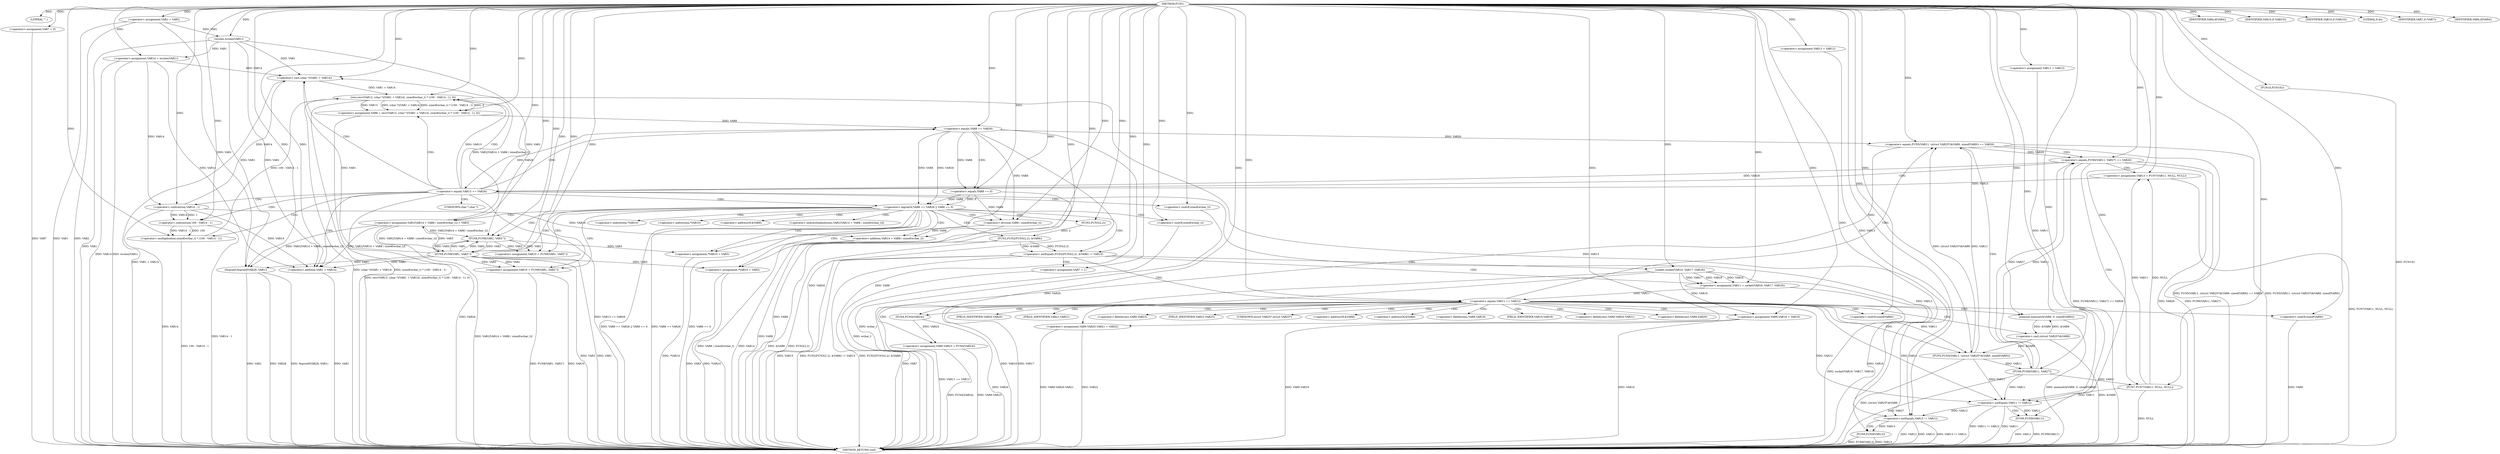 digraph FUN1 {  
"1000100" [label = "(METHOD,FUN1)" ]
"1000304" [label = "(METHOD_RETURN,void)" ]
"1000103" [label = "(LITERAL,\"\",)" ]
"1000104" [label = "(<operator>.assignment,VAR1 = VAR2)" ]
"1000108" [label = "(IDENTIFIER,VAR4,if(VAR4))" ]
"1000113" [label = "(<operator>.assignment,VAR7 = 0)" ]
"1000120" [label = "(<operator>.assignment,VAR11 = VAR12)" ]
"1000124" [label = "(<operator>.assignment,VAR13 = VAR12)" ]
"1000128" [label = "(<operator>.assignment,VAR14 = wcslen(VAR1))" ]
"1000130" [label = "(wcslen,wcslen(VAR1))" ]
"1000135" [label = "(<operator>.notEquals,FUN2(FUN3(2,2), &VAR6) != VAR15)" ]
"1000136" [label = "(FUN2,FUN2(FUN3(2,2), &VAR6))" ]
"1000137" [label = "(FUN3,FUN3(2,2))" ]
"1000145" [label = "(<operator>.assignment,VAR7 = 1)" ]
"1000148" [label = "(<operator>.assignment,VAR11 = socket(VAR16, VAR17, VAR18))" ]
"1000150" [label = "(socket,socket(VAR16, VAR17, VAR18))" ]
"1000155" [label = "(<operator>.equals,VAR11 == VAR12)" ]
"1000160" [label = "(memset,memset(&VAR9, 0, sizeof(VAR9)))" ]
"1000164" [label = "(<operator>.sizeOf,sizeof(VAR9))" ]
"1000166" [label = "(<operator>.assignment,VAR9.VAR19 = VAR16)" ]
"1000171" [label = "(<operator>.assignment,VAR9.VAR20.VAR21 = VAR22)" ]
"1000178" [label = "(<operator>.assignment,VAR9.VAR23 = FUN4(VAR24))" ]
"1000182" [label = "(FUN4,FUN4(VAR24))" ]
"1000185" [label = "(<operator>.equals,FUN5(VAR11, (struct VAR25*)&VAR9, sizeof(VAR9)) == VAR26)" ]
"1000186" [label = "(FUN5,FUN5(VAR11, (struct VAR25*)&VAR9, sizeof(VAR9)))" ]
"1000188" [label = "(<operator>.cast,(struct VAR25*)&VAR9)" ]
"1000192" [label = "(<operator>.sizeOf,sizeof(VAR9))" ]
"1000198" [label = "(<operator>.equals,FUN6(VAR11, VAR27) == VAR26)" ]
"1000199" [label = "(FUN6,FUN6(VAR11, VAR27))" ]
"1000205" [label = "(<operator>.assignment,VAR13 = FUN7(VAR11, NULL, NULL))" ]
"1000207" [label = "(FUN7,FUN7(VAR11, NULL, NULL))" ]
"1000212" [label = "(<operator>.equals,VAR13 == VAR26)" ]
"1000217" [label = "(<operator>.assignment,VAR8 = recv(VAR13, (char *)(VAR1 + VAR14), sizeof(wchar_t) * (100 - VAR14 - 1), 0))" ]
"1000219" [label = "(recv,recv(VAR13, (char *)(VAR1 + VAR14), sizeof(wchar_t) * (100 - VAR14 - 1), 0))" ]
"1000221" [label = "(<operator>.cast,(char *)(VAR1 + VAR14))" ]
"1000223" [label = "(<operator>.addition,VAR1 + VAR14)" ]
"1000226" [label = "(<operator>.multiplication,sizeof(wchar_t) * (100 - VAR14 - 1))" ]
"1000227" [label = "(<operator>.sizeOf,sizeof(wchar_t))" ]
"1000229" [label = "(<operator>.subtraction,100 - VAR14 - 1)" ]
"1000231" [label = "(<operator>.subtraction,VAR14 - 1)" ]
"1000236" [label = "(<operator>.logicalOr,VAR8 == VAR26 || VAR8 == 0)" ]
"1000237" [label = "(<operator>.equals,VAR8 == VAR26)" ]
"1000240" [label = "(<operator>.equals,VAR8 == 0)" ]
"1000245" [label = "(<operator>.assignment,VAR1[VAR14 + VAR8 / sizeof(wchar_t)] = VAR3)" ]
"1000248" [label = "(<operator>.addition,VAR14 + VAR8 / sizeof(wchar_t))" ]
"1000250" [label = "(<operator>.division,VAR8 / sizeof(wchar_t))" ]
"1000252" [label = "(<operator>.sizeOf,sizeof(wchar_t))" ]
"1000255" [label = "(<operator>.assignment,VAR10 = FUN8(VAR1, VAR3''))" ]
"1000257" [label = "(FUN8,FUN8(VAR1, VAR3''))" ]
"1000261" [label = "(IDENTIFIER,VAR10,if (VAR10))" ]
"1000263" [label = "(<operator>.assignment,*VAR10 = VAR3)" ]
"1000267" [label = "(<operator>.assignment,VAR10 = FUN8(VAR1, VAR3''))" ]
"1000269" [label = "(FUN8,FUN8(VAR1, VAR3''))" ]
"1000273" [label = "(IDENTIFIER,VAR10,if (VAR10))" ]
"1000275" [label = "(<operator>.assignment,*VAR10 = VAR3)" ]
"1000279" [label = "(LITERAL,0,do)" ]
"1000281" [label = "(<operator>.notEquals,VAR11 != VAR12)" ]
"1000285" [label = "(FUN9,FUN9(VAR11))" ]
"1000288" [label = "(<operator>.notEquals,VAR13 != VAR12)" ]
"1000292" [label = "(FUN9,FUN9(VAR13))" ]
"1000295" [label = "(IDENTIFIER,VAR7,if (VAR7))" ]
"1000297" [label = "(FUN10,FUN10())" ]
"1000299" [label = "(IDENTIFIER,VAR4,if(VAR4))" ]
"1000301" [label = "(fwprintf,fwprintf(VAR28, VAR1))" ]
"1000140" [label = "(<operator>.addressOf,&VAR6)" ]
"1000161" [label = "(<operator>.addressOf,&VAR9)" ]
"1000167" [label = "(<operator>.fieldAccess,VAR9.VAR19)" ]
"1000169" [label = "(FIELD_IDENTIFIER,VAR19,VAR19)" ]
"1000172" [label = "(<operator>.fieldAccess,VAR9.VAR20.VAR21)" ]
"1000173" [label = "(<operator>.fieldAccess,VAR9.VAR20)" ]
"1000175" [label = "(FIELD_IDENTIFIER,VAR20,VAR20)" ]
"1000176" [label = "(FIELD_IDENTIFIER,VAR21,VAR21)" ]
"1000179" [label = "(<operator>.fieldAccess,VAR9.VAR23)" ]
"1000181" [label = "(FIELD_IDENTIFIER,VAR23,VAR23)" ]
"1000189" [label = "(UNKNOWN,struct VAR25*,struct VAR25*)" ]
"1000190" [label = "(<operator>.addressOf,&VAR9)" ]
"1000222" [label = "(UNKNOWN,char *,char *)" ]
"1000246" [label = "(<operator>.indirectIndexAccess,VAR1[VAR14 + VAR8 / sizeof(wchar_t)])" ]
"1000264" [label = "(<operator>.indirection,*VAR10)" ]
"1000276" [label = "(<operator>.indirection,*VAR10)" ]
  "1000185" -> "1000304"  [ label = "DDG: FUN5(VAR11, (struct VAR25*)&VAR9, sizeof(VAR9)) == VAR26"] 
  "1000292" -> "1000304"  [ label = "DDG: VAR13"] 
  "1000301" -> "1000304"  [ label = "DDG: fwprintf(VAR28, VAR1)"] 
  "1000275" -> "1000304"  [ label = "DDG: *VAR10"] 
  "1000178" -> "1000304"  [ label = "DDG: FUN4(VAR24)"] 
  "1000186" -> "1000304"  [ label = "DDG: (struct VAR25*)&VAR9"] 
  "1000128" -> "1000304"  [ label = "DDG: wcslen(VAR1)"] 
  "1000285" -> "1000304"  [ label = "DDG: VAR11"] 
  "1000185" -> "1000304"  [ label = "DDG: FUN5(VAR11, (struct VAR25*)&VAR9, sizeof(VAR9))"] 
  "1000171" -> "1000304"  [ label = "DDG: VAR9.VAR20.VAR21"] 
  "1000135" -> "1000304"  [ label = "DDG: VAR15"] 
  "1000219" -> "1000304"  [ label = "DDG: (char *)(VAR1 + VAR14)"] 
  "1000250" -> "1000304"  [ label = "DDG: VAR8"] 
  "1000185" -> "1000304"  [ label = "DDG: VAR26"] 
  "1000199" -> "1000304"  [ label = "DDG: VAR27"] 
  "1000292" -> "1000304"  [ label = "DDG: FUN9(VAR13)"] 
  "1000221" -> "1000304"  [ label = "DDG: VAR1 + VAR14"] 
  "1000236" -> "1000304"  [ label = "DDG: VAR8 == VAR26"] 
  "1000207" -> "1000304"  [ label = "DDG: NULL"] 
  "1000285" -> "1000304"  [ label = "DDG: FUN9(VAR11)"] 
  "1000281" -> "1000304"  [ label = "DDG: VAR11"] 
  "1000236" -> "1000304"  [ label = "DDG: VAR8 == VAR26 || VAR8 == 0"] 
  "1000150" -> "1000304"  [ label = "DDG: VAR16"] 
  "1000237" -> "1000304"  [ label = "DDG: VAR26"] 
  "1000252" -> "1000304"  [ label = "DDG: wchar_t"] 
  "1000288" -> "1000304"  [ label = "DDG: VAR12"] 
  "1000188" -> "1000304"  [ label = "DDG: &VAR9"] 
  "1000178" -> "1000304"  [ label = "DDG: VAR9.VAR23"] 
  "1000301" -> "1000304"  [ label = "DDG: VAR1"] 
  "1000104" -> "1000304"  [ label = "DDG: VAR1"] 
  "1000219" -> "1000304"  [ label = "DDG: sizeof(wchar_t) * (100 - VAR14 - 1)"] 
  "1000217" -> "1000304"  [ label = "DDG: recv(VAR13, (char *)(VAR1 + VAR14), sizeof(wchar_t) * (100 - VAR14 - 1), 0)"] 
  "1000236" -> "1000304"  [ label = "DDG: VAR8 == 0"] 
  "1000160" -> "1000304"  [ label = "DDG: memset(&VAR9, 0, sizeof(VAR9))"] 
  "1000227" -> "1000304"  [ label = "DDG: wchar_t"] 
  "1000212" -> "1000304"  [ label = "DDG: VAR26"] 
  "1000237" -> "1000304"  [ label = "DDG: VAR8"] 
  "1000113" -> "1000304"  [ label = "DDG: VAR7"] 
  "1000136" -> "1000304"  [ label = "DDG: &VAR6"] 
  "1000150" -> "1000304"  [ label = "DDG: VAR17"] 
  "1000267" -> "1000304"  [ label = "DDG: FUN8(VAR1, VAR3'')"] 
  "1000267" -> "1000304"  [ label = "DDG: VAR10"] 
  "1000226" -> "1000304"  [ label = "DDG: 100 - VAR14 - 1"] 
  "1000128" -> "1000304"  [ label = "DDG: VAR14"] 
  "1000155" -> "1000304"  [ label = "DDG: VAR11 == VAR12"] 
  "1000166" -> "1000304"  [ label = "DDG: VAR9.VAR19"] 
  "1000288" -> "1000304"  [ label = "DDG: VAR13"] 
  "1000263" -> "1000304"  [ label = "DDG: *VAR10"] 
  "1000205" -> "1000304"  [ label = "DDG: FUN7(VAR11, NULL, NULL)"] 
  "1000150" -> "1000304"  [ label = "DDG: VAR18"] 
  "1000301" -> "1000304"  [ label = "DDG: VAR28"] 
  "1000229" -> "1000304"  [ label = "DDG: VAR14 - 1"] 
  "1000275" -> "1000304"  [ label = "DDG: VAR3"] 
  "1000212" -> "1000304"  [ label = "DDG: VAR13 == VAR26"] 
  "1000297" -> "1000304"  [ label = "DDG: FUN10()"] 
  "1000198" -> "1000304"  [ label = "DDG: FUN6(VAR11, VAR27)"] 
  "1000231" -> "1000304"  [ label = "DDG: VAR14"] 
  "1000135" -> "1000304"  [ label = "DDG: FUN2(FUN3(2,2), &VAR6) != VAR15"] 
  "1000192" -> "1000304"  [ label = "DDG: VAR9"] 
  "1000281" -> "1000304"  [ label = "DDG: VAR11 != VAR12"] 
  "1000135" -> "1000304"  [ label = "DDG: FUN2(FUN3(2,2), &VAR6)"] 
  "1000288" -> "1000304"  [ label = "DDG: VAR13 != VAR12"] 
  "1000171" -> "1000304"  [ label = "DDG: VAR22"] 
  "1000166" -> "1000304"  [ label = "DDG: VAR16"] 
  "1000269" -> "1000304"  [ label = "DDG: VAR1"] 
  "1000148" -> "1000304"  [ label = "DDG: socket(VAR16, VAR17, VAR18)"] 
  "1000248" -> "1000304"  [ label = "DDG: VAR8 / sizeof(wchar_t)"] 
  "1000245" -> "1000304"  [ label = "DDG: VAR1[VAR14 + VAR8 / sizeof(wchar_t)]"] 
  "1000145" -> "1000304"  [ label = "DDG: VAR7"] 
  "1000240" -> "1000304"  [ label = "DDG: VAR8"] 
  "1000269" -> "1000304"  [ label = "DDG: VAR3"] 
  "1000182" -> "1000304"  [ label = "DDG: VAR24"] 
  "1000136" -> "1000304"  [ label = "DDG: FUN3(2,2)"] 
  "1000104" -> "1000304"  [ label = "DDG: VAR2"] 
  "1000248" -> "1000304"  [ label = "DDG: VAR14"] 
  "1000223" -> "1000304"  [ label = "DDG: VAR1"] 
  "1000198" -> "1000304"  [ label = "DDG: FUN6(VAR11, VAR27) == VAR26"] 
  "1000130" -> "1000304"  [ label = "DDG: VAR1"] 
  "1000198" -> "1000304"  [ label = "DDG: VAR26"] 
  "1000100" -> "1000103"  [ label = "DDG: "] 
  "1000100" -> "1000104"  [ label = "DDG: "] 
  "1000100" -> "1000108"  [ label = "DDG: "] 
  "1000100" -> "1000113"  [ label = "DDG: "] 
  "1000100" -> "1000120"  [ label = "DDG: "] 
  "1000100" -> "1000124"  [ label = "DDG: "] 
  "1000130" -> "1000128"  [ label = "DDG: VAR1"] 
  "1000100" -> "1000128"  [ label = "DDG: "] 
  "1000104" -> "1000130"  [ label = "DDG: VAR1"] 
  "1000100" -> "1000130"  [ label = "DDG: "] 
  "1000136" -> "1000135"  [ label = "DDG: FUN3(2,2)"] 
  "1000136" -> "1000135"  [ label = "DDG: &VAR6"] 
  "1000137" -> "1000136"  [ label = "DDG: 2"] 
  "1000100" -> "1000137"  [ label = "DDG: "] 
  "1000100" -> "1000135"  [ label = "DDG: "] 
  "1000100" -> "1000145"  [ label = "DDG: "] 
  "1000150" -> "1000148"  [ label = "DDG: VAR16"] 
  "1000150" -> "1000148"  [ label = "DDG: VAR17"] 
  "1000150" -> "1000148"  [ label = "DDG: VAR18"] 
  "1000100" -> "1000148"  [ label = "DDG: "] 
  "1000100" -> "1000150"  [ label = "DDG: "] 
  "1000148" -> "1000155"  [ label = "DDG: VAR11"] 
  "1000100" -> "1000155"  [ label = "DDG: "] 
  "1000188" -> "1000160"  [ label = "DDG: &VAR9"] 
  "1000100" -> "1000160"  [ label = "DDG: "] 
  "1000100" -> "1000164"  [ label = "DDG: "] 
  "1000150" -> "1000166"  [ label = "DDG: VAR16"] 
  "1000100" -> "1000166"  [ label = "DDG: "] 
  "1000100" -> "1000171"  [ label = "DDG: "] 
  "1000182" -> "1000178"  [ label = "DDG: VAR24"] 
  "1000100" -> "1000182"  [ label = "DDG: "] 
  "1000186" -> "1000185"  [ label = "DDG: VAR11"] 
  "1000186" -> "1000185"  [ label = "DDG: (struct VAR25*)&VAR9"] 
  "1000155" -> "1000186"  [ label = "DDG: VAR11"] 
  "1000100" -> "1000186"  [ label = "DDG: "] 
  "1000188" -> "1000186"  [ label = "DDG: &VAR9"] 
  "1000160" -> "1000188"  [ label = "DDG: &VAR9"] 
  "1000100" -> "1000192"  [ label = "DDG: "] 
  "1000237" -> "1000185"  [ label = "DDG: VAR26"] 
  "1000100" -> "1000185"  [ label = "DDG: "] 
  "1000199" -> "1000198"  [ label = "DDG: VAR11"] 
  "1000199" -> "1000198"  [ label = "DDG: VAR27"] 
  "1000186" -> "1000199"  [ label = "DDG: VAR11"] 
  "1000100" -> "1000199"  [ label = "DDG: "] 
  "1000185" -> "1000198"  [ label = "DDG: VAR26"] 
  "1000100" -> "1000198"  [ label = "DDG: "] 
  "1000207" -> "1000205"  [ label = "DDG: VAR11"] 
  "1000207" -> "1000205"  [ label = "DDG: NULL"] 
  "1000100" -> "1000205"  [ label = "DDG: "] 
  "1000199" -> "1000207"  [ label = "DDG: VAR11"] 
  "1000100" -> "1000207"  [ label = "DDG: "] 
  "1000205" -> "1000212"  [ label = "DDG: VAR13"] 
  "1000100" -> "1000212"  [ label = "DDG: "] 
  "1000198" -> "1000212"  [ label = "DDG: VAR26"] 
  "1000219" -> "1000217"  [ label = "DDG: VAR13"] 
  "1000219" -> "1000217"  [ label = "DDG: (char *)(VAR1 + VAR14)"] 
  "1000219" -> "1000217"  [ label = "DDG: sizeof(wchar_t) * (100 - VAR14 - 1)"] 
  "1000219" -> "1000217"  [ label = "DDG: 0"] 
  "1000100" -> "1000217"  [ label = "DDG: "] 
  "1000212" -> "1000219"  [ label = "DDG: VAR13"] 
  "1000100" -> "1000219"  [ label = "DDG: "] 
  "1000221" -> "1000219"  [ label = "DDG: VAR1 + VAR14"] 
  "1000269" -> "1000221"  [ label = "DDG: VAR1"] 
  "1000245" -> "1000221"  [ label = "DDG: VAR1[VAR14 + VAR8 / sizeof(wchar_t)]"] 
  "1000130" -> "1000221"  [ label = "DDG: VAR1"] 
  "1000100" -> "1000221"  [ label = "DDG: "] 
  "1000128" -> "1000221"  [ label = "DDG: VAR14"] 
  "1000231" -> "1000221"  [ label = "DDG: VAR14"] 
  "1000269" -> "1000223"  [ label = "DDG: VAR1"] 
  "1000245" -> "1000223"  [ label = "DDG: VAR1[VAR14 + VAR8 / sizeof(wchar_t)]"] 
  "1000130" -> "1000223"  [ label = "DDG: VAR1"] 
  "1000100" -> "1000223"  [ label = "DDG: "] 
  "1000128" -> "1000223"  [ label = "DDG: VAR14"] 
  "1000231" -> "1000223"  [ label = "DDG: VAR14"] 
  "1000226" -> "1000219"  [ label = "DDG: 100 - VAR14 - 1"] 
  "1000100" -> "1000226"  [ label = "DDG: "] 
  "1000100" -> "1000227"  [ label = "DDG: "] 
  "1000229" -> "1000226"  [ label = "DDG: 100"] 
  "1000229" -> "1000226"  [ label = "DDG: VAR14 - 1"] 
  "1000100" -> "1000229"  [ label = "DDG: "] 
  "1000231" -> "1000229"  [ label = "DDG: VAR14"] 
  "1000231" -> "1000229"  [ label = "DDG: 1"] 
  "1000100" -> "1000231"  [ label = "DDG: "] 
  "1000128" -> "1000231"  [ label = "DDG: VAR14"] 
  "1000237" -> "1000236"  [ label = "DDG: VAR8"] 
  "1000237" -> "1000236"  [ label = "DDG: VAR26"] 
  "1000217" -> "1000237"  [ label = "DDG: VAR8"] 
  "1000100" -> "1000237"  [ label = "DDG: "] 
  "1000212" -> "1000237"  [ label = "DDG: VAR26"] 
  "1000240" -> "1000236"  [ label = "DDG: VAR8"] 
  "1000240" -> "1000236"  [ label = "DDG: 0"] 
  "1000237" -> "1000240"  [ label = "DDG: VAR8"] 
  "1000100" -> "1000240"  [ label = "DDG: "] 
  "1000269" -> "1000245"  [ label = "DDG: VAR3"] 
  "1000100" -> "1000245"  [ label = "DDG: "] 
  "1000231" -> "1000248"  [ label = "DDG: VAR14"] 
  "1000100" -> "1000248"  [ label = "DDG: "] 
  "1000250" -> "1000248"  [ label = "DDG: VAR8"] 
  "1000237" -> "1000250"  [ label = "DDG: VAR8"] 
  "1000240" -> "1000250"  [ label = "DDG: VAR8"] 
  "1000100" -> "1000250"  [ label = "DDG: "] 
  "1000100" -> "1000252"  [ label = "DDG: "] 
  "1000257" -> "1000255"  [ label = "DDG: VAR1"] 
  "1000257" -> "1000255"  [ label = "DDG: VAR3"] 
  "1000100" -> "1000255"  [ label = "DDG: "] 
  "1000245" -> "1000257"  [ label = "DDG: VAR1[VAR14 + VAR8 / sizeof(wchar_t)]"] 
  "1000100" -> "1000257"  [ label = "DDG: "] 
  "1000269" -> "1000257"  [ label = "DDG: VAR1"] 
  "1000130" -> "1000257"  [ label = "DDG: VAR1"] 
  "1000269" -> "1000257"  [ label = "DDG: VAR3"] 
  "1000100" -> "1000261"  [ label = "DDG: "] 
  "1000257" -> "1000263"  [ label = "DDG: VAR3"] 
  "1000100" -> "1000263"  [ label = "DDG: "] 
  "1000269" -> "1000267"  [ label = "DDG: VAR1"] 
  "1000269" -> "1000267"  [ label = "DDG: VAR3"] 
  "1000100" -> "1000267"  [ label = "DDG: "] 
  "1000257" -> "1000269"  [ label = "DDG: VAR1"] 
  "1000245" -> "1000269"  [ label = "DDG: VAR1[VAR14 + VAR8 / sizeof(wchar_t)]"] 
  "1000100" -> "1000269"  [ label = "DDG: "] 
  "1000257" -> "1000269"  [ label = "DDG: VAR3"] 
  "1000100" -> "1000273"  [ label = "DDG: "] 
  "1000269" -> "1000275"  [ label = "DDG: VAR3"] 
  "1000100" -> "1000275"  [ label = "DDG: "] 
  "1000100" -> "1000279"  [ label = "DDG: "] 
  "1000186" -> "1000281"  [ label = "DDG: VAR11"] 
  "1000199" -> "1000281"  [ label = "DDG: VAR11"] 
  "1000120" -> "1000281"  [ label = "DDG: VAR11"] 
  "1000207" -> "1000281"  [ label = "DDG: VAR11"] 
  "1000155" -> "1000281"  [ label = "DDG: VAR11"] 
  "1000100" -> "1000281"  [ label = "DDG: "] 
  "1000155" -> "1000281"  [ label = "DDG: VAR12"] 
  "1000281" -> "1000285"  [ label = "DDG: VAR11"] 
  "1000100" -> "1000285"  [ label = "DDG: "] 
  "1000124" -> "1000288"  [ label = "DDG: VAR13"] 
  "1000212" -> "1000288"  [ label = "DDG: VAR13"] 
  "1000219" -> "1000288"  [ label = "DDG: VAR13"] 
  "1000100" -> "1000288"  [ label = "DDG: "] 
  "1000281" -> "1000288"  [ label = "DDG: VAR12"] 
  "1000288" -> "1000292"  [ label = "DDG: VAR13"] 
  "1000100" -> "1000292"  [ label = "DDG: "] 
  "1000100" -> "1000295"  [ label = "DDG: "] 
  "1000100" -> "1000297"  [ label = "DDG: "] 
  "1000100" -> "1000299"  [ label = "DDG: "] 
  "1000100" -> "1000301"  [ label = "DDG: "] 
  "1000104" -> "1000301"  [ label = "DDG: VAR1"] 
  "1000269" -> "1000301"  [ label = "DDG: VAR1"] 
  "1000245" -> "1000301"  [ label = "DDG: VAR1[VAR14 + VAR8 / sizeof(wchar_t)]"] 
  "1000130" -> "1000301"  [ label = "DDG: VAR1"] 
  "1000135" -> "1000150"  [ label = "CDG: "] 
  "1000135" -> "1000148"  [ label = "CDG: "] 
  "1000135" -> "1000145"  [ label = "CDG: "] 
  "1000135" -> "1000155"  [ label = "CDG: "] 
  "1000155" -> "1000164"  [ label = "CDG: "] 
  "1000155" -> "1000161"  [ label = "CDG: "] 
  "1000155" -> "1000182"  [ label = "CDG: "] 
  "1000155" -> "1000166"  [ label = "CDG: "] 
  "1000155" -> "1000188"  [ label = "CDG: "] 
  "1000155" -> "1000190"  [ label = "CDG: "] 
  "1000155" -> "1000167"  [ label = "CDG: "] 
  "1000155" -> "1000175"  [ label = "CDG: "] 
  "1000155" -> "1000160"  [ label = "CDG: "] 
  "1000155" -> "1000179"  [ label = "CDG: "] 
  "1000155" -> "1000192"  [ label = "CDG: "] 
  "1000155" -> "1000176"  [ label = "CDG: "] 
  "1000155" -> "1000185"  [ label = "CDG: "] 
  "1000155" -> "1000186"  [ label = "CDG: "] 
  "1000155" -> "1000172"  [ label = "CDG: "] 
  "1000155" -> "1000189"  [ label = "CDG: "] 
  "1000155" -> "1000169"  [ label = "CDG: "] 
  "1000155" -> "1000178"  [ label = "CDG: "] 
  "1000155" -> "1000173"  [ label = "CDG: "] 
  "1000155" -> "1000171"  [ label = "CDG: "] 
  "1000155" -> "1000181"  [ label = "CDG: "] 
  "1000185" -> "1000199"  [ label = "CDG: "] 
  "1000185" -> "1000198"  [ label = "CDG: "] 
  "1000198" -> "1000212"  [ label = "CDG: "] 
  "1000198" -> "1000207"  [ label = "CDG: "] 
  "1000198" -> "1000205"  [ label = "CDG: "] 
  "1000212" -> "1000221"  [ label = "CDG: "] 
  "1000212" -> "1000227"  [ label = "CDG: "] 
  "1000212" -> "1000219"  [ label = "CDG: "] 
  "1000212" -> "1000236"  [ label = "CDG: "] 
  "1000212" -> "1000222"  [ label = "CDG: "] 
  "1000212" -> "1000217"  [ label = "CDG: "] 
  "1000212" -> "1000226"  [ label = "CDG: "] 
  "1000212" -> "1000229"  [ label = "CDG: "] 
  "1000212" -> "1000237"  [ label = "CDG: "] 
  "1000212" -> "1000231"  [ label = "CDG: "] 
  "1000212" -> "1000223"  [ label = "CDG: "] 
  "1000236" -> "1000255"  [ label = "CDG: "] 
  "1000236" -> "1000269"  [ label = "CDG: "] 
  "1000236" -> "1000250"  [ label = "CDG: "] 
  "1000236" -> "1000248"  [ label = "CDG: "] 
  "1000236" -> "1000245"  [ label = "CDG: "] 
  "1000236" -> "1000246"  [ label = "CDG: "] 
  "1000236" -> "1000252"  [ label = "CDG: "] 
  "1000236" -> "1000267"  [ label = "CDG: "] 
  "1000236" -> "1000257"  [ label = "CDG: "] 
  "1000236" -> "1000263"  [ label = "CDG: "] 
  "1000236" -> "1000264"  [ label = "CDG: "] 
  "1000236" -> "1000276"  [ label = "CDG: "] 
  "1000236" -> "1000275"  [ label = "CDG: "] 
  "1000236" -> "1000135"  [ label = "CDG: "] 
  "1000236" -> "1000136"  [ label = "CDG: "] 
  "1000236" -> "1000137"  [ label = "CDG: "] 
  "1000236" -> "1000140"  [ label = "CDG: "] 
  "1000237" -> "1000240"  [ label = "CDG: "] 
  "1000281" -> "1000285"  [ label = "CDG: "] 
  "1000288" -> "1000292"  [ label = "CDG: "] 
}
